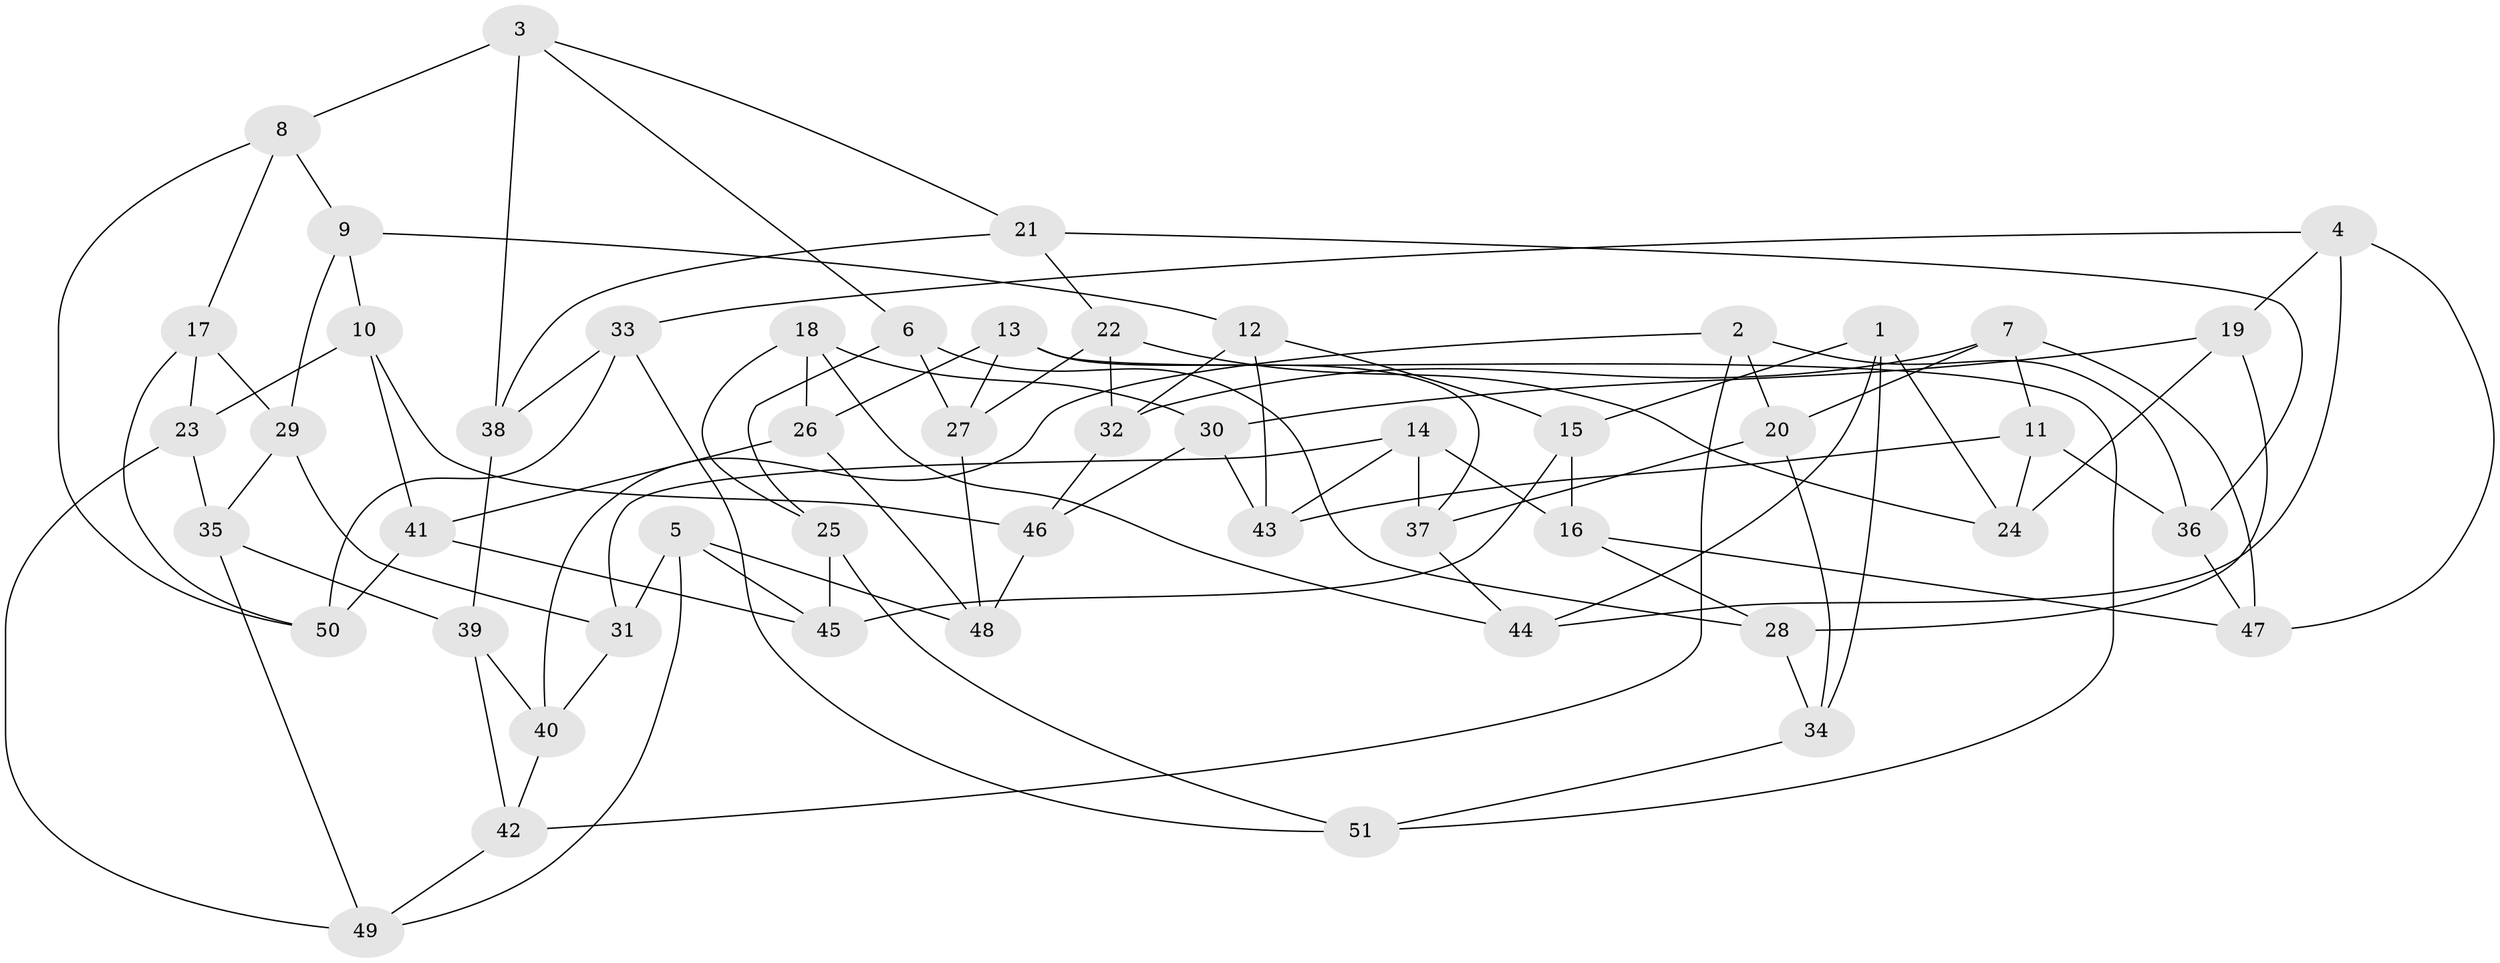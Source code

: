 // coarse degree distribution, {6: 0.047619047619047616, 7: 0.09523809523809523, 8: 0.14285714285714285, 10: 0.047619047619047616, 4: 0.42857142857142855, 9: 0.047619047619047616, 3: 0.09523809523809523, 5: 0.047619047619047616, 2: 0.047619047619047616}
// Generated by graph-tools (version 1.1) at 2025/54/03/04/25 22:54:04]
// undirected, 51 vertices, 102 edges
graph export_dot {
  node [color=gray90,style=filled];
  1;
  2;
  3;
  4;
  5;
  6;
  7;
  8;
  9;
  10;
  11;
  12;
  13;
  14;
  15;
  16;
  17;
  18;
  19;
  20;
  21;
  22;
  23;
  24;
  25;
  26;
  27;
  28;
  29;
  30;
  31;
  32;
  33;
  34;
  35;
  36;
  37;
  38;
  39;
  40;
  41;
  42;
  43;
  44;
  45;
  46;
  47;
  48;
  49;
  50;
  51;
  1 -- 44;
  1 -- 24;
  1 -- 15;
  1 -- 34;
  2 -- 20;
  2 -- 42;
  2 -- 36;
  2 -- 40;
  3 -- 21;
  3 -- 6;
  3 -- 8;
  3 -- 38;
  4 -- 19;
  4 -- 44;
  4 -- 33;
  4 -- 47;
  5 -- 49;
  5 -- 48;
  5 -- 31;
  5 -- 45;
  6 -- 27;
  6 -- 25;
  6 -- 28;
  7 -- 32;
  7 -- 47;
  7 -- 11;
  7 -- 20;
  8 -- 17;
  8 -- 9;
  8 -- 50;
  9 -- 29;
  9 -- 10;
  9 -- 12;
  10 -- 23;
  10 -- 41;
  10 -- 46;
  11 -- 24;
  11 -- 43;
  11 -- 36;
  12 -- 32;
  12 -- 43;
  12 -- 15;
  13 -- 51;
  13 -- 26;
  13 -- 27;
  13 -- 37;
  14 -- 43;
  14 -- 37;
  14 -- 31;
  14 -- 16;
  15 -- 45;
  15 -- 16;
  16 -- 47;
  16 -- 28;
  17 -- 23;
  17 -- 29;
  17 -- 50;
  18 -- 25;
  18 -- 44;
  18 -- 30;
  18 -- 26;
  19 -- 28;
  19 -- 24;
  19 -- 30;
  20 -- 34;
  20 -- 37;
  21 -- 22;
  21 -- 38;
  21 -- 36;
  22 -- 32;
  22 -- 24;
  22 -- 27;
  23 -- 35;
  23 -- 49;
  25 -- 45;
  25 -- 51;
  26 -- 48;
  26 -- 41;
  27 -- 48;
  28 -- 34;
  29 -- 31;
  29 -- 35;
  30 -- 46;
  30 -- 43;
  31 -- 40;
  32 -- 46;
  33 -- 50;
  33 -- 38;
  33 -- 51;
  34 -- 51;
  35 -- 49;
  35 -- 39;
  36 -- 47;
  37 -- 44;
  38 -- 39;
  39 -- 42;
  39 -- 40;
  40 -- 42;
  41 -- 50;
  41 -- 45;
  42 -- 49;
  46 -- 48;
}

